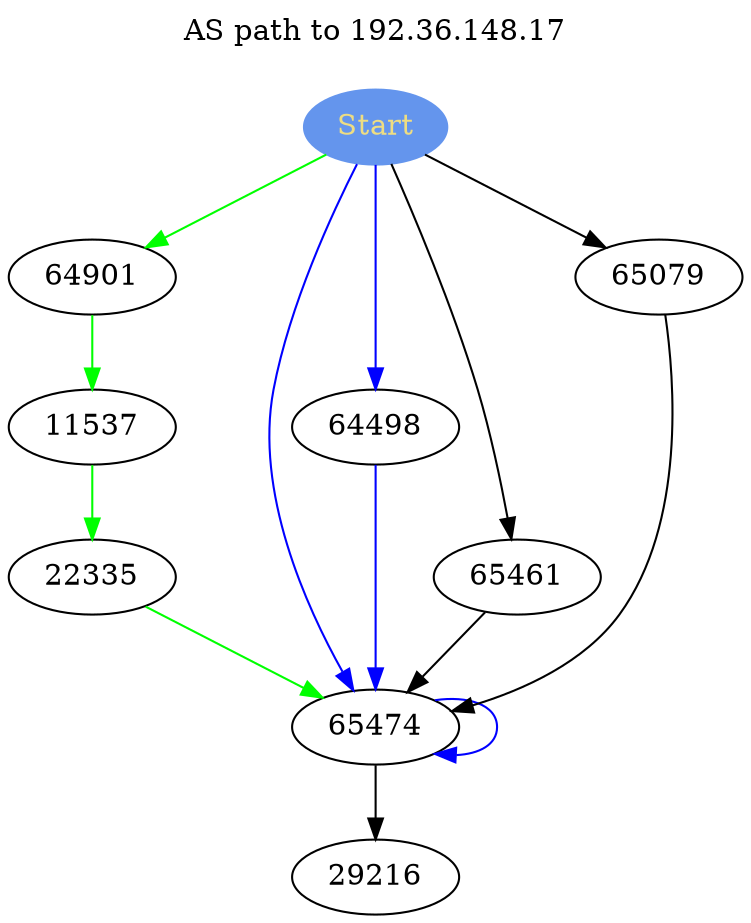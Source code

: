 strict digraph  {
	graph [label="AS path to 192.36.148.17

",
		labelloc=t
	];
	Start	 [color=cornflowerblue,
		fontcolor=lightgoldenrod,
		style=filled];
	Start -> 64901	 [color=green];
	Start -> 65474	 [color=blue];
	Start -> 65474	 [color=blue];
	Start -> 64498	 [color=blue];
	Start -> 65461	 [color=black];
	Start -> 65079	 [color=black];
	64901 -> 11537	 [color=green];
	11537 -> 22335	 [color=green];
	22335 -> 65474	 [color=green];
	65474 -> 29216	 [color=black];
	65474 -> 65474	 [color=blue];
	64498 -> 65474	 [color=blue];
	65461 -> 65474	 [color=black];
	65079 -> 65474	 [color=black];
}
